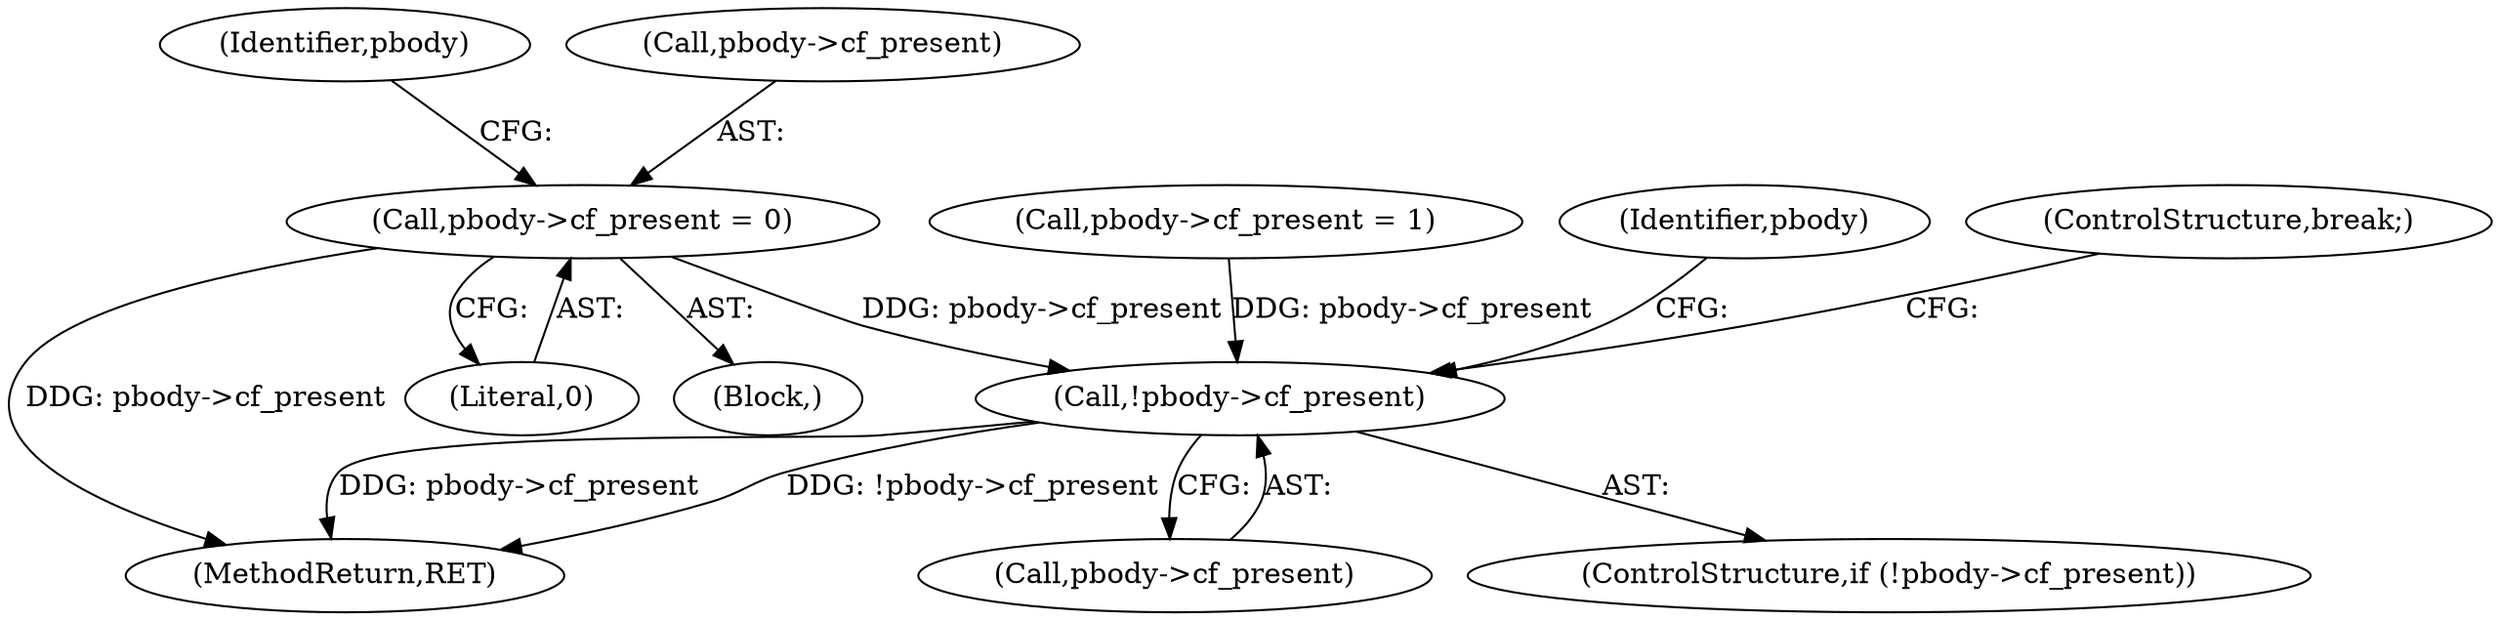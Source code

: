 digraph "0_tcpdump_99798bd9a41bd3d03fdc1e949810a38967f20ed3@pointer" {
"1000144" [label="(Call,pbody->cf_present = 0)"];
"1000618" [label="(Call,!pbody->cf_present)"];
"1000151" [label="(Identifier,pbody)"];
"1000617" [label="(ControlStructure,if (!pbody->cf_present))"];
"1000628" [label="(Call,pbody->cf_present = 1)"];
"1000766" [label="(MethodReturn,RET)"];
"1000625" [label="(Identifier,pbody)"];
"1000144" [label="(Call,pbody->cf_present = 0)"];
"1000116" [label="(Block,)"];
"1000145" [label="(Call,pbody->cf_present)"];
"1000633" [label="(ControlStructure,break;)"];
"1000148" [label="(Literal,0)"];
"1000618" [label="(Call,!pbody->cf_present)"];
"1000619" [label="(Call,pbody->cf_present)"];
"1000144" -> "1000116"  [label="AST: "];
"1000144" -> "1000148"  [label="CFG: "];
"1000145" -> "1000144"  [label="AST: "];
"1000148" -> "1000144"  [label="AST: "];
"1000151" -> "1000144"  [label="CFG: "];
"1000144" -> "1000766"  [label="DDG: pbody->cf_present"];
"1000144" -> "1000618"  [label="DDG: pbody->cf_present"];
"1000618" -> "1000617"  [label="AST: "];
"1000618" -> "1000619"  [label="CFG: "];
"1000619" -> "1000618"  [label="AST: "];
"1000625" -> "1000618"  [label="CFG: "];
"1000633" -> "1000618"  [label="CFG: "];
"1000618" -> "1000766"  [label="DDG: !pbody->cf_present"];
"1000618" -> "1000766"  [label="DDG: pbody->cf_present"];
"1000628" -> "1000618"  [label="DDG: pbody->cf_present"];
}
